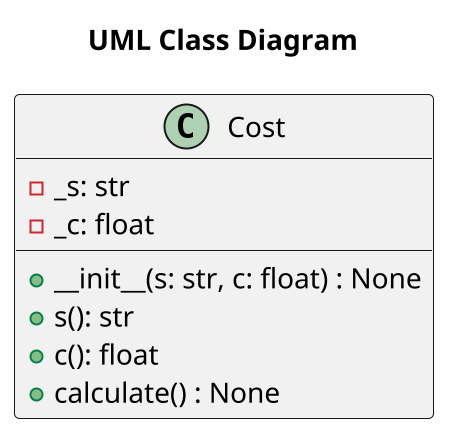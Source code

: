 @startuml
scale 2
title "UML Class Diagram"
class Cost {
    -_s: str
    -_c: float

    +__init__(s: str, c: float) : None
    +s(): str
    +c(): float
    +calculate() : None
}
@enduml